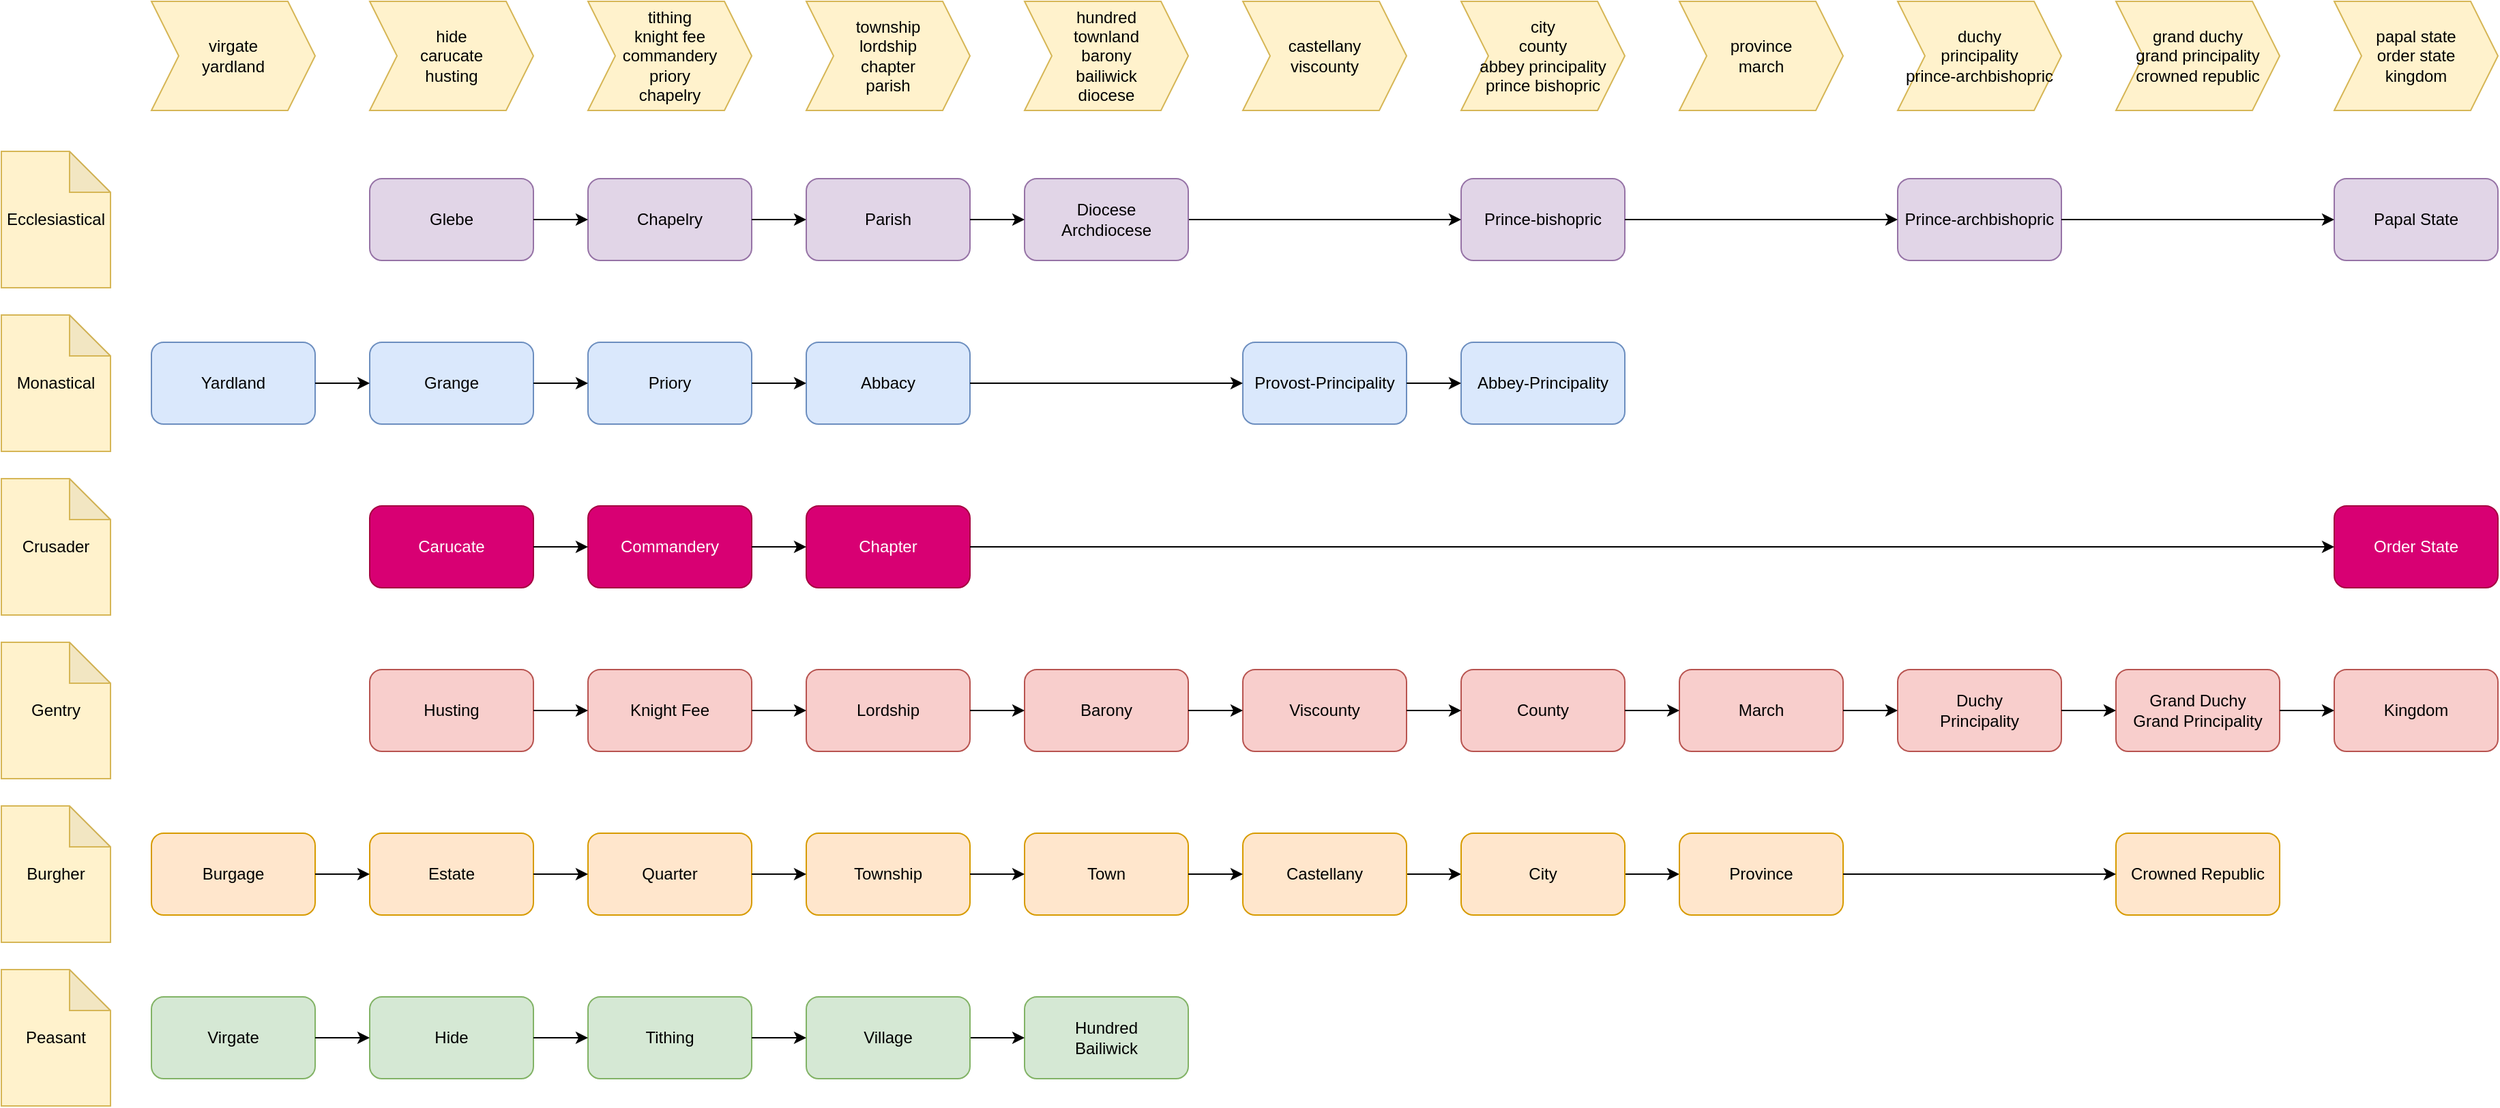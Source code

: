 <mxfile version="12.4.2" type="device" pages="1"><diagram id="oUC5sVRlhHt67cUjNg0d" name="Page-1"><mxGraphModel dx="2012" dy="705" grid="1" gridSize="10" guides="1" tooltips="1" connect="1" arrows="1" fold="1" page="1" pageScale="1" pageWidth="827" pageHeight="1169" math="0" shadow="0"><root><mxCell id="0"/><mxCell id="1" parent="0"/><mxCell id="XpIqxPZyijkrvfF9CIBb-1" value="&lt;div&gt;hide&lt;/div&gt;&lt;div&gt;carucate&lt;/div&gt;&lt;div&gt;husting&lt;br&gt;&lt;/div&gt;" style="shape=step;perimeter=stepPerimeter;whiteSpace=wrap;html=1;fixedSize=1;fillColor=#fff2cc;strokeColor=#d6b656;" parent="1" vertex="1"><mxGeometry x="200" y="160" width="120" height="80" as="geometry"/></mxCell><mxCell id="XpIqxPZyijkrvfF9CIBb-2" value="&lt;div&gt;tithing&lt;/div&gt;&lt;div&gt;knight fee&lt;/div&gt;&lt;div&gt;commandery&lt;/div&gt;&lt;div&gt;priory&lt;/div&gt;&lt;div&gt;chapelry&lt;br&gt;&lt;/div&gt;" style="shape=step;perimeter=stepPerimeter;whiteSpace=wrap;html=1;fixedSize=1;fillColor=#fff2cc;strokeColor=#d6b656;" parent="1" vertex="1"><mxGeometry x="360" y="160" width="120" height="80" as="geometry"/></mxCell><mxCell id="XpIqxPZyijkrvfF9CIBb-3" value="&lt;div&gt;township&lt;/div&gt;&lt;div&gt;lordship&lt;/div&gt;&lt;div&gt;chapter&lt;/div&gt;&lt;div&gt;parish&lt;br&gt;&lt;/div&gt;" style="shape=step;perimeter=stepPerimeter;whiteSpace=wrap;html=1;fixedSize=1;fillColor=#fff2cc;strokeColor=#d6b656;" parent="1" vertex="1"><mxGeometry x="520" y="160" width="120" height="80" as="geometry"/></mxCell><mxCell id="XpIqxPZyijkrvfF9CIBb-4" value="&lt;div&gt;hundred&lt;/div&gt;&lt;div&gt;townland&lt;/div&gt;&lt;div&gt;barony&lt;/div&gt;&lt;div&gt;bailiwick&lt;/div&gt;&lt;div&gt;diocese&lt;/div&gt;" style="shape=step;perimeter=stepPerimeter;whiteSpace=wrap;html=1;fixedSize=1;fillColor=#fff2cc;strokeColor=#d6b656;" parent="1" vertex="1"><mxGeometry x="680" y="160" width="120" height="80" as="geometry"/></mxCell><mxCell id="XpIqxPZyijkrvfF9CIBb-5" value="&lt;div&gt;castellany&lt;/div&gt;&lt;div&gt;viscounty&lt;br&gt;&lt;/div&gt;" style="shape=step;perimeter=stepPerimeter;whiteSpace=wrap;html=1;fixedSize=1;fillColor=#fff2cc;strokeColor=#d6b656;" parent="1" vertex="1"><mxGeometry x="840" y="160" width="120" height="80" as="geometry"/></mxCell><mxCell id="XpIqxPZyijkrvfF9CIBb-6" value="&lt;div&gt;city&lt;/div&gt;&lt;div&gt;county&lt;/div&gt;&lt;div&gt;abbey principality&lt;/div&gt;&lt;div&gt;prince bishopric&lt;br&gt;&lt;/div&gt;" style="shape=step;perimeter=stepPerimeter;whiteSpace=wrap;html=1;fixedSize=1;fillColor=#fff2cc;strokeColor=#d6b656;" parent="1" vertex="1"><mxGeometry x="1000" y="160" width="120" height="80" as="geometry"/></mxCell><mxCell id="XpIqxPZyijkrvfF9CIBb-7" value="&lt;div&gt;province&lt;/div&gt;&lt;div&gt;march&lt;br&gt;&lt;/div&gt;" style="shape=step;perimeter=stepPerimeter;whiteSpace=wrap;html=1;fixedSize=1;fillColor=#fff2cc;strokeColor=#d6b656;" parent="1" vertex="1"><mxGeometry x="1160" y="160" width="120" height="80" as="geometry"/></mxCell><mxCell id="XpIqxPZyijkrvfF9CIBb-8" value="&lt;div&gt;duchy&lt;/div&gt;&lt;div&gt;principality&lt;/div&gt;&lt;div&gt;prince-archbishopric&lt;br&gt;&lt;/div&gt;" style="shape=step;perimeter=stepPerimeter;whiteSpace=wrap;html=1;fixedSize=1;fillColor=#fff2cc;strokeColor=#d6b656;" parent="1" vertex="1"><mxGeometry x="1320" y="160" width="120" height="80" as="geometry"/></mxCell><mxCell id="XpIqxPZyijkrvfF9CIBb-9" value="&lt;div&gt;grand duchy&lt;/div&gt;&lt;div&gt;grand principality&lt;/div&gt;&lt;div&gt;crowned republic&lt;br&gt;&lt;/div&gt;" style="shape=step;perimeter=stepPerimeter;whiteSpace=wrap;html=1;fixedSize=1;fillColor=#fff2cc;strokeColor=#d6b656;" parent="1" vertex="1"><mxGeometry x="1480" y="160" width="120" height="80" as="geometry"/></mxCell><mxCell id="XpIqxPZyijkrvfF9CIBb-10" value="&lt;div&gt;papal state&lt;/div&gt;&lt;div&gt;order state&lt;/div&gt;&lt;div&gt;kingdom&lt;br&gt;&lt;/div&gt;" style="shape=step;perimeter=stepPerimeter;whiteSpace=wrap;html=1;fixedSize=1;fillColor=#fff2cc;strokeColor=#d6b656;" parent="1" vertex="1"><mxGeometry x="1640" y="160" width="120" height="80" as="geometry"/></mxCell><mxCell id="XpIqxPZyijkrvfF9CIBb-11" value="&lt;div&gt;virgate&lt;/div&gt;&lt;div&gt;yardland&lt;/div&gt;" style="shape=step;perimeter=stepPerimeter;whiteSpace=wrap;html=1;fixedSize=1;fillColor=#fff2cc;strokeColor=#d6b656;" parent="1" vertex="1"><mxGeometry x="40" y="160" width="120" height="80" as="geometry"/></mxCell><mxCell id="XpIqxPZyijkrvfF9CIBb-12" value="Glebe" style="rounded=1;whiteSpace=wrap;html=1;fillColor=#e1d5e7;strokeColor=#9673a6;" parent="1" vertex="1"><mxGeometry x="200" y="290" width="120" height="60" as="geometry"/></mxCell><mxCell id="XpIqxPZyijkrvfF9CIBb-13" value="Chapelry" style="rounded=1;whiteSpace=wrap;html=1;fillColor=#e1d5e7;strokeColor=#9673a6;" parent="1" vertex="1"><mxGeometry x="360" y="290" width="120" height="60" as="geometry"/></mxCell><mxCell id="XpIqxPZyijkrvfF9CIBb-14" value="" style="endArrow=classic;html=1;entryX=0;entryY=0.5;entryDx=0;entryDy=0;exitX=1;exitY=0.5;exitDx=0;exitDy=0;" parent="1" source="XpIqxPZyijkrvfF9CIBb-12" target="XpIqxPZyijkrvfF9CIBb-13" edge="1"><mxGeometry width="50" height="50" relative="1" as="geometry"><mxPoint x="320" y="400" as="sourcePoint"/><mxPoint x="360" y="400" as="targetPoint"/></mxGeometry></mxCell><mxCell id="XpIqxPZyijkrvfF9CIBb-15" value="Parish" style="rounded=1;whiteSpace=wrap;html=1;fillColor=#e1d5e7;strokeColor=#9673a6;" parent="1" vertex="1"><mxGeometry x="520" y="290" width="120" height="60" as="geometry"/></mxCell><mxCell id="XpIqxPZyijkrvfF9CIBb-18" value="Prince-bishopric" style="rounded=1;whiteSpace=wrap;html=1;fillColor=#e1d5e7;strokeColor=#9673a6;" parent="1" vertex="1"><mxGeometry x="1000" y="290" width="120" height="60" as="geometry"/></mxCell><mxCell id="XpIqxPZyijkrvfF9CIBb-19" value="Prince-archbishopric" style="rounded=1;whiteSpace=wrap;html=1;fillColor=#e1d5e7;strokeColor=#9673a6;" parent="1" vertex="1"><mxGeometry x="1320" y="290" width="120" height="60" as="geometry"/></mxCell><mxCell id="XpIqxPZyijkrvfF9CIBb-20" value="Papal State" style="rounded=1;whiteSpace=wrap;html=1;fillColor=#e1d5e7;strokeColor=#9673a6;" parent="1" vertex="1"><mxGeometry x="1640" y="290" width="120" height="60" as="geometry"/></mxCell><mxCell id="XpIqxPZyijkrvfF9CIBb-21" value="Grange" style="rounded=1;whiteSpace=wrap;html=1;fillColor=#dae8fc;strokeColor=#6c8ebf;" parent="1" vertex="1"><mxGeometry x="200" y="410" width="120" height="60" as="geometry"/></mxCell><mxCell id="XpIqxPZyijkrvfF9CIBb-22" value="Priory" style="rounded=1;whiteSpace=wrap;html=1;fillColor=#dae8fc;strokeColor=#6c8ebf;" parent="1" vertex="1"><mxGeometry x="360" y="410" width="120" height="60" as="geometry"/></mxCell><mxCell id="XpIqxPZyijkrvfF9CIBb-23" value="Abbacy" style="rounded=1;whiteSpace=wrap;html=1;fillColor=#dae8fc;strokeColor=#6c8ebf;" parent="1" vertex="1"><mxGeometry x="520" y="410" width="120" height="60" as="geometry"/></mxCell><mxCell id="XpIqxPZyijkrvfF9CIBb-24" value="Provost-Principality" style="rounded=1;whiteSpace=wrap;html=1;fillColor=#dae8fc;strokeColor=#6c8ebf;" parent="1" vertex="1"><mxGeometry x="840" y="410" width="120" height="60" as="geometry"/></mxCell><mxCell id="XpIqxPZyijkrvfF9CIBb-25" value="Abbey-Principality" style="rounded=1;whiteSpace=wrap;html=1;fillColor=#dae8fc;strokeColor=#6c8ebf;" parent="1" vertex="1"><mxGeometry x="1000" y="410" width="120" height="60" as="geometry"/></mxCell><mxCell id="XpIqxPZyijkrvfF9CIBb-27" value="Commandery" style="rounded=1;whiteSpace=wrap;html=1;fillColor=#d80073;strokeColor=#A50040;fontColor=#ffffff;" parent="1" vertex="1"><mxGeometry x="360" y="530" width="120" height="60" as="geometry"/></mxCell><mxCell id="XpIqxPZyijkrvfF9CIBb-29" value="Chapter" style="rounded=1;whiteSpace=wrap;html=1;fillColor=#d80073;strokeColor=#A50040;fontColor=#ffffff;" parent="1" vertex="1"><mxGeometry x="520" y="530" width="120" height="60" as="geometry"/></mxCell><mxCell id="XpIqxPZyijkrvfF9CIBb-32" value="Order State" style="rounded=1;whiteSpace=wrap;html=1;fillColor=#d80073;strokeColor=#A50040;fontColor=#ffffff;" parent="1" vertex="1"><mxGeometry x="1640" y="530" width="120" height="60" as="geometry"/></mxCell><mxCell id="XpIqxPZyijkrvfF9CIBb-33" value="" style="endArrow=classic;html=1;entryX=0;entryY=0.5;entryDx=0;entryDy=0;" parent="1" source="XpIqxPZyijkrvfF9CIBb-19" target="XpIqxPZyijkrvfF9CIBb-20" edge="1"><mxGeometry width="50" height="50" relative="1" as="geometry"><mxPoint x="1050" y="660" as="sourcePoint"/><mxPoint x="1100" y="610" as="targetPoint"/></mxGeometry></mxCell><mxCell id="XpIqxPZyijkrvfF9CIBb-34" value="" style="endArrow=classic;html=1;entryX=0;entryY=0.5;entryDx=0;entryDy=0;exitX=1;exitY=0.5;exitDx=0;exitDy=0;" parent="1" source="XpIqxPZyijkrvfF9CIBb-18" target="XpIqxPZyijkrvfF9CIBb-19" edge="1"><mxGeometry width="50" height="50" relative="1" as="geometry"><mxPoint x="1170" y="250" as="sourcePoint"/><mxPoint x="1370" y="250" as="targetPoint"/></mxGeometry></mxCell><mxCell id="XpIqxPZyijkrvfF9CIBb-36" value="" style="endArrow=classic;html=1;entryX=0;entryY=0.5;entryDx=0;entryDy=0;exitX=1;exitY=0.5;exitDx=0;exitDy=0;" parent="1" source="XpIqxPZyijkrvfF9CIBb-13" target="XpIqxPZyijkrvfF9CIBb-15" edge="1"><mxGeometry width="50" height="50" relative="1" as="geometry"><mxPoint x="460" y="270" as="sourcePoint"/><mxPoint x="500" y="270" as="targetPoint"/></mxGeometry></mxCell><mxCell id="XpIqxPZyijkrvfF9CIBb-38" value="" style="endArrow=classic;html=1;entryX=0;entryY=0.5;entryDx=0;entryDy=0;exitX=1;exitY=0.5;exitDx=0;exitDy=0;" parent="1" source="XpIqxPZyijkrvfF9CIBb-21" target="XpIqxPZyijkrvfF9CIBb-22" edge="1"><mxGeometry width="50" height="50" relative="1" as="geometry"><mxPoint x="480" y="370" as="sourcePoint"/><mxPoint x="520" y="370" as="targetPoint"/></mxGeometry></mxCell><mxCell id="XpIqxPZyijkrvfF9CIBb-39" value="" style="endArrow=classic;html=1;entryX=0;entryY=0.5;entryDx=0;entryDy=0;exitX=1;exitY=0.5;exitDx=0;exitDy=0;" parent="1" source="XpIqxPZyijkrvfF9CIBb-22" target="XpIqxPZyijkrvfF9CIBb-23" edge="1"><mxGeometry width="50" height="50" relative="1" as="geometry"><mxPoint x="500" y="370" as="sourcePoint"/><mxPoint x="540" y="370" as="targetPoint"/></mxGeometry></mxCell><mxCell id="XpIqxPZyijkrvfF9CIBb-40" value="" style="endArrow=classic;html=1;entryX=0;entryY=0.5;entryDx=0;entryDy=0;exitX=1;exitY=0.5;exitDx=0;exitDy=0;" parent="1" source="XpIqxPZyijkrvfF9CIBb-23" target="XpIqxPZyijkrvfF9CIBb-24" edge="1"><mxGeometry width="50" height="50" relative="1" as="geometry"><mxPoint x="710" y="390" as="sourcePoint"/><mxPoint x="750" y="390" as="targetPoint"/></mxGeometry></mxCell><mxCell id="XpIqxPZyijkrvfF9CIBb-41" value="" style="endArrow=classic;html=1;entryX=0;entryY=0.5;entryDx=0;entryDy=0;exitX=1;exitY=0.5;exitDx=0;exitDy=0;" parent="1" source="XpIqxPZyijkrvfF9CIBb-24" target="XpIqxPZyijkrvfF9CIBb-25" edge="1"><mxGeometry width="50" height="50" relative="1" as="geometry"><mxPoint x="850" y="370" as="sourcePoint"/><mxPoint x="890" y="370" as="targetPoint"/></mxGeometry></mxCell><mxCell id="XpIqxPZyijkrvfF9CIBb-44" value="" style="endArrow=classic;html=1;entryX=0;entryY=0.5;entryDx=0;entryDy=0;exitX=1;exitY=0.5;exitDx=0;exitDy=0;" parent="1" source="XpIqxPZyijkrvfF9CIBb-27" target="XpIqxPZyijkrvfF9CIBb-29" edge="1"><mxGeometry width="50" height="50" relative="1" as="geometry"><mxPoint x="640" y="560" as="sourcePoint"/><mxPoint x="730" y="490" as="targetPoint"/></mxGeometry></mxCell><mxCell id="XpIqxPZyijkrvfF9CIBb-47" value="" style="endArrow=classic;html=1;entryX=0;entryY=0.5;entryDx=0;entryDy=0;exitX=1;exitY=0.5;exitDx=0;exitDy=0;" parent="1" source="XpIqxPZyijkrvfF9CIBb-29" target="XpIqxPZyijkrvfF9CIBb-32" edge="1"><mxGeometry width="50" height="50" relative="1" as="geometry"><mxPoint x="1440" y="560" as="sourcePoint"/><mxPoint x="1340" y="440" as="targetPoint"/></mxGeometry></mxCell><mxCell id="XpIqxPZyijkrvfF9CIBb-50" value="Husting" style="rounded=1;whiteSpace=wrap;html=1;fillColor=#f8cecc;strokeColor=#b85450;" parent="1" vertex="1"><mxGeometry x="200" y="650" width="120" height="60" as="geometry"/></mxCell><mxCell id="XpIqxPZyijkrvfF9CIBb-51" value="Knight Fee" style="rounded=1;whiteSpace=wrap;html=1;fillColor=#f8cecc;strokeColor=#b85450;" parent="1" vertex="1"><mxGeometry x="360" y="650" width="120" height="60" as="geometry"/></mxCell><mxCell id="XpIqxPZyijkrvfF9CIBb-52" value="Lordship" style="rounded=1;whiteSpace=wrap;html=1;fillColor=#f8cecc;strokeColor=#b85450;" parent="1" vertex="1"><mxGeometry x="520" y="650" width="120" height="60" as="geometry"/></mxCell><mxCell id="XpIqxPZyijkrvfF9CIBb-53" value="Barony" style="rounded=1;whiteSpace=wrap;html=1;fillColor=#f8cecc;strokeColor=#b85450;" parent="1" vertex="1"><mxGeometry x="680" y="650" width="120" height="60" as="geometry"/></mxCell><mxCell id="XpIqxPZyijkrvfF9CIBb-54" value="Viscounty" style="rounded=1;whiteSpace=wrap;html=1;fillColor=#f8cecc;strokeColor=#b85450;" parent="1" vertex="1"><mxGeometry x="840" y="650" width="120" height="60" as="geometry"/></mxCell><mxCell id="XpIqxPZyijkrvfF9CIBb-55" value="County" style="rounded=1;whiteSpace=wrap;html=1;fillColor=#f8cecc;strokeColor=#b85450;" parent="1" vertex="1"><mxGeometry x="1000" y="650" width="120" height="60" as="geometry"/></mxCell><mxCell id="XpIqxPZyijkrvfF9CIBb-56" value="March" style="rounded=1;whiteSpace=wrap;html=1;fillColor=#f8cecc;strokeColor=#b85450;" parent="1" vertex="1"><mxGeometry x="1160" y="650" width="120" height="60" as="geometry"/></mxCell><mxCell id="XpIqxPZyijkrvfF9CIBb-57" value="&lt;div&gt;Duchy&lt;/div&gt;&lt;div&gt;Principality&lt;/div&gt;" style="rounded=1;whiteSpace=wrap;html=1;fillColor=#f8cecc;strokeColor=#b85450;" parent="1" vertex="1"><mxGeometry x="1320" y="650" width="120" height="60" as="geometry"/></mxCell><mxCell id="XpIqxPZyijkrvfF9CIBb-58" value="&lt;div&gt;Grand Duchy&lt;/div&gt;&lt;div&gt;Grand Principality&lt;/div&gt;" style="rounded=1;whiteSpace=wrap;html=1;fillColor=#f8cecc;strokeColor=#b85450;" parent="1" vertex="1"><mxGeometry x="1480" y="650" width="120" height="60" as="geometry"/></mxCell><mxCell id="XpIqxPZyijkrvfF9CIBb-59" value="Kingdom" style="rounded=1;whiteSpace=wrap;html=1;fillColor=#f8cecc;strokeColor=#b85450;" parent="1" vertex="1"><mxGeometry x="1640" y="650" width="120" height="60" as="geometry"/></mxCell><mxCell id="XpIqxPZyijkrvfF9CIBb-60" value="" style="endArrow=classic;html=1;entryX=0;entryY=0.5;entryDx=0;entryDy=0;exitX=1;exitY=0.5;exitDx=0;exitDy=0;" parent="1" source="XpIqxPZyijkrvfF9CIBb-58" target="XpIqxPZyijkrvfF9CIBb-59" edge="1"><mxGeometry width="50" height="50" relative="1" as="geometry"><mxPoint x="1780" y="460" as="sourcePoint"/><mxPoint x="1820" y="460" as="targetPoint"/></mxGeometry></mxCell><mxCell id="XpIqxPZyijkrvfF9CIBb-61" value="" style="endArrow=classic;html=1;entryX=0;entryY=0.5;entryDx=0;entryDy=0;exitX=1;exitY=0.5;exitDx=0;exitDy=0;" parent="1" source="XpIqxPZyijkrvfF9CIBb-57" target="XpIqxPZyijkrvfF9CIBb-58" edge="1"><mxGeometry width="50" height="50" relative="1" as="geometry"><mxPoint x="1680" y="500" as="sourcePoint"/><mxPoint x="1720" y="500" as="targetPoint"/></mxGeometry></mxCell><mxCell id="XpIqxPZyijkrvfF9CIBb-62" value="" style="endArrow=classic;html=1;entryX=0;entryY=0.5;entryDx=0;entryDy=0;exitX=1;exitY=0.5;exitDx=0;exitDy=0;" parent="1" source="XpIqxPZyijkrvfF9CIBb-56" target="XpIqxPZyijkrvfF9CIBb-57" edge="1"><mxGeometry width="50" height="50" relative="1" as="geometry"><mxPoint x="1260" y="460" as="sourcePoint"/><mxPoint x="1300" y="460" as="targetPoint"/></mxGeometry></mxCell><mxCell id="XpIqxPZyijkrvfF9CIBb-63" value="" style="endArrow=classic;html=1;entryX=0;entryY=0.5;entryDx=0;entryDy=0;exitX=1;exitY=0.5;exitDx=0;exitDy=0;" parent="1" source="XpIqxPZyijkrvfF9CIBb-55" target="XpIqxPZyijkrvfF9CIBb-56" edge="1"><mxGeometry width="50" height="50" relative="1" as="geometry"><mxPoint x="1210" y="590" as="sourcePoint"/><mxPoint x="1250" y="590" as="targetPoint"/></mxGeometry></mxCell><mxCell id="XpIqxPZyijkrvfF9CIBb-64" value="" style="endArrow=classic;html=1;entryX=0;entryY=0.5;entryDx=0;entryDy=0;exitX=1;exitY=0.5;exitDx=0;exitDy=0;" parent="1" source="XpIqxPZyijkrvfF9CIBb-54" target="XpIqxPZyijkrvfF9CIBb-55" edge="1"><mxGeometry width="50" height="50" relative="1" as="geometry"><mxPoint x="770" y="600" as="sourcePoint"/><mxPoint x="810" y="600" as="targetPoint"/></mxGeometry></mxCell><mxCell id="XpIqxPZyijkrvfF9CIBb-65" value="" style="endArrow=classic;html=1;entryX=0;entryY=0.5;entryDx=0;entryDy=0;exitX=1;exitY=0.5;exitDx=0;exitDy=0;" parent="1" source="XpIqxPZyijkrvfF9CIBb-53" target="XpIqxPZyijkrvfF9CIBb-54" edge="1"><mxGeometry width="50" height="50" relative="1" as="geometry"><mxPoint x="720" y="590" as="sourcePoint"/><mxPoint x="760" y="590" as="targetPoint"/></mxGeometry></mxCell><mxCell id="XpIqxPZyijkrvfF9CIBb-66" value="" style="endArrow=classic;html=1;entryX=0;entryY=0.5;entryDx=0;entryDy=0;exitX=1;exitY=0.5;exitDx=0;exitDy=0;" parent="1" source="XpIqxPZyijkrvfF9CIBb-52" target="XpIqxPZyijkrvfF9CIBb-53" edge="1"><mxGeometry width="50" height="50" relative="1" as="geometry"><mxPoint x="700" y="590" as="sourcePoint"/><mxPoint x="740" y="590" as="targetPoint"/></mxGeometry></mxCell><mxCell id="XpIqxPZyijkrvfF9CIBb-67" value="" style="endArrow=classic;html=1;entryX=0;entryY=0.5;entryDx=0;entryDy=0;exitX=1;exitY=0.5;exitDx=0;exitDy=0;" parent="1" source="XpIqxPZyijkrvfF9CIBb-51" target="XpIqxPZyijkrvfF9CIBb-52" edge="1"><mxGeometry width="50" height="50" relative="1" as="geometry"><mxPoint x="700" y="590" as="sourcePoint"/><mxPoint x="740" y="590" as="targetPoint"/></mxGeometry></mxCell><mxCell id="XpIqxPZyijkrvfF9CIBb-68" value="" style="endArrow=classic;html=1;entryX=0;entryY=0.5;entryDx=0;entryDy=0;exitX=1;exitY=0.5;exitDx=0;exitDy=0;" parent="1" source="XpIqxPZyijkrvfF9CIBb-50" target="XpIqxPZyijkrvfF9CIBb-51" edge="1"><mxGeometry width="50" height="50" relative="1" as="geometry"><mxPoint x="370" y="620" as="sourcePoint"/><mxPoint x="410" y="620" as="targetPoint"/></mxGeometry></mxCell><mxCell id="XpIqxPZyijkrvfF9CIBb-76" value="Quarter" style="rounded=1;whiteSpace=wrap;html=1;fillColor=#ffe6cc;strokeColor=#d79b00;" parent="1" vertex="1"><mxGeometry x="360" y="770" width="120" height="60" as="geometry"/></mxCell><mxCell id="XpIqxPZyijkrvfF9CIBb-77" value="Township" style="rounded=1;whiteSpace=wrap;html=1;fillColor=#ffe6cc;strokeColor=#d79b00;" parent="1" vertex="1"><mxGeometry x="520" y="770" width="120" height="60" as="geometry"/></mxCell><mxCell id="XpIqxPZyijkrvfF9CIBb-78" value="Estate" style="rounded=1;whiteSpace=wrap;html=1;fillColor=#ffe6cc;strokeColor=#d79b00;" parent="1" vertex="1"><mxGeometry x="200" y="770" width="120" height="60" as="geometry"/></mxCell><mxCell id="XpIqxPZyijkrvfF9CIBb-79" value="" style="endArrow=classic;html=1;entryX=0;entryY=0.5;entryDx=0;entryDy=0;exitX=1;exitY=0.5;exitDx=0;exitDy=0;" parent="1" source="XpIqxPZyijkrvfF9CIBb-113" target="XpIqxPZyijkrvfF9CIBb-112" edge="1"><mxGeometry width="50" height="50" relative="1" as="geometry"><mxPoint x="1170" y="960" as="sourcePoint"/><mxPoint x="1320" y="920" as="targetPoint"/></mxGeometry></mxCell><mxCell id="XpIqxPZyijkrvfF9CIBb-80" value="" style="endArrow=classic;html=1;entryX=0;entryY=0.5;entryDx=0;entryDy=0;exitX=1;exitY=0.5;exitDx=0;exitDy=0;" parent="1" source="gLQocWJVuUFNU74AyNde-28" target="XpIqxPZyijkrvfF9CIBb-113" edge="1"><mxGeometry width="50" height="50" relative="1" as="geometry"><mxPoint x="1000" y="930" as="sourcePoint"/><mxPoint x="680" y="920" as="targetPoint"/></mxGeometry></mxCell><mxCell id="XpIqxPZyijkrvfF9CIBb-81" value="" style="endArrow=classic;html=1;entryX=0;entryY=0.5;entryDx=0;entryDy=0;exitX=1;exitY=0.5;exitDx=0;exitDy=0;" parent="1" source="XpIqxPZyijkrvfF9CIBb-76" target="XpIqxPZyijkrvfF9CIBb-77" edge="1"><mxGeometry width="50" height="50" relative="1" as="geometry"><mxPoint x="110" y="870" as="sourcePoint"/><mxPoint x="150" y="870" as="targetPoint"/></mxGeometry></mxCell><mxCell id="XpIqxPZyijkrvfF9CIBb-82" value="" style="endArrow=classic;html=1;entryX=0;entryY=0.5;entryDx=0;entryDy=0;exitX=1;exitY=0.5;exitDx=0;exitDy=0;" parent="1" source="XpIqxPZyijkrvfF9CIBb-78" target="XpIqxPZyijkrvfF9CIBb-76" edge="1"><mxGeometry width="50" height="50" relative="1" as="geometry"><mxPoint x="70" y="850" as="sourcePoint"/><mxPoint x="110" y="850" as="targetPoint"/></mxGeometry></mxCell><mxCell id="XpIqxPZyijkrvfF9CIBb-83" value="Hide" style="rounded=1;whiteSpace=wrap;html=1;fillColor=#d5e8d4;strokeColor=#82b366;" parent="1" vertex="1"><mxGeometry x="200" y="890" width="120" height="60" as="geometry"/></mxCell><mxCell id="XpIqxPZyijkrvfF9CIBb-84" value="&lt;div&gt;Tithing&lt;/div&gt;" style="rounded=1;whiteSpace=wrap;html=1;fillColor=#d5e8d4;strokeColor=#82b366;" parent="1" vertex="1"><mxGeometry x="360" y="890" width="120" height="60" as="geometry"/></mxCell><mxCell id="XpIqxPZyijkrvfF9CIBb-86" value="Hundred&lt;br&gt;Bailiwick" style="rounded=1;whiteSpace=wrap;html=1;fillColor=#d5e8d4;strokeColor=#82b366;" parent="1" vertex="1"><mxGeometry x="680" y="890" width="120" height="60" as="geometry"/></mxCell><mxCell id="XpIqxPZyijkrvfF9CIBb-89" value="" style="endArrow=classic;html=1;entryX=0;entryY=0.5;entryDx=0;entryDy=0;exitX=1;exitY=0.5;exitDx=0;exitDy=0;" parent="1" source="gLQocWJVuUFNU74AyNde-24" target="XpIqxPZyijkrvfF9CIBb-86" edge="1"><mxGeometry width="50" height="50" relative="1" as="geometry"><mxPoint x="650" y="1000" as="sourcePoint"/><mxPoint x="880" y="1100" as="targetPoint"/></mxGeometry></mxCell><mxCell id="XpIqxPZyijkrvfF9CIBb-91" value="" style="endArrow=classic;html=1;entryX=0;entryY=0.5;entryDx=0;entryDy=0;exitX=1;exitY=0.5;exitDx=0;exitDy=0;" parent="1" source="XpIqxPZyijkrvfF9CIBb-83" target="XpIqxPZyijkrvfF9CIBb-84" edge="1"><mxGeometry width="50" height="50" relative="1" as="geometry"><mxPoint x="340" y="1140" as="sourcePoint"/><mxPoint x="380" y="1140" as="targetPoint"/></mxGeometry></mxCell><mxCell id="XpIqxPZyijkrvfF9CIBb-110" value="Monastical" style="shape=note;whiteSpace=wrap;html=1;backgroundOutline=1;darkOpacity=0.05;fillColor=#fff2cc;strokeColor=#d6b656;" parent="1" vertex="1"><mxGeometry x="-70" y="390" width="80" height="100" as="geometry"/></mxCell><mxCell id="XpIqxPZyijkrvfF9CIBb-111" value="Ecclesiastical" style="shape=note;whiteSpace=wrap;html=1;backgroundOutline=1;darkOpacity=0.05;fillColor=#fff2cc;strokeColor=#d6b656;" parent="1" vertex="1"><mxGeometry x="-70" y="270" width="80" height="100" as="geometry"/></mxCell><mxCell id="XpIqxPZyijkrvfF9CIBb-112" value="Province" style="rounded=1;whiteSpace=wrap;html=1;fillColor=#ffe6cc;strokeColor=#d79b00;" parent="1" vertex="1"><mxGeometry x="1160" y="770" width="120" height="60" as="geometry"/></mxCell><mxCell id="XpIqxPZyijkrvfF9CIBb-113" value="City" style="rounded=1;whiteSpace=wrap;html=1;fillColor=#ffe6cc;strokeColor=#d79b00;" parent="1" vertex="1"><mxGeometry x="1000" y="770" width="120" height="60" as="geometry"/></mxCell><mxCell id="gLQocWJVuUFNU74AyNde-2" value="Gentry" style="shape=note;whiteSpace=wrap;html=1;backgroundOutline=1;darkOpacity=0.05;fillColor=#fff2cc;strokeColor=#d6b656;" vertex="1" parent="1"><mxGeometry x="-70" y="630" width="80" height="100" as="geometry"/></mxCell><mxCell id="gLQocWJVuUFNU74AyNde-3" value="Peasant" style="shape=note;whiteSpace=wrap;html=1;backgroundOutline=1;darkOpacity=0.05;fillColor=#fff2cc;strokeColor=#d6b656;" vertex="1" parent="1"><mxGeometry x="-70" y="870" width="80" height="100" as="geometry"/></mxCell><mxCell id="gLQocWJVuUFNU74AyNde-7" value="" style="endArrow=classic;html=1;entryX=0;entryY=0.5;entryDx=0;entryDy=0;exitX=1;exitY=0.5;exitDx=0;exitDy=0;" edge="1" parent="1" source="gLQocWJVuUFNU74AyNde-12" target="XpIqxPZyijkrvfF9CIBb-18"><mxGeometry width="50" height="50" relative="1" as="geometry"><mxPoint x="880" y="340" as="sourcePoint"/><mxPoint x="1250" y="390" as="targetPoint"/></mxGeometry></mxCell><mxCell id="gLQocWJVuUFNU74AyNde-10" value="Crowned Republic" style="rounded=1;whiteSpace=wrap;html=1;fillColor=#ffe6cc;strokeColor=#d79b00;" vertex="1" parent="1"><mxGeometry x="1480" y="770" width="120" height="60" as="geometry"/></mxCell><mxCell id="gLQocWJVuUFNU74AyNde-11" value="" style="endArrow=classic;html=1;entryX=0;entryY=0.5;entryDx=0;entryDy=0;exitX=1;exitY=0.5;exitDx=0;exitDy=0;" edge="1" parent="1" source="XpIqxPZyijkrvfF9CIBb-112" target="gLQocWJVuUFNU74AyNde-10"><mxGeometry width="50" height="50" relative="1" as="geometry"><mxPoint x="1460" y="770" as="sourcePoint"/><mxPoint x="1500" y="770" as="targetPoint"/></mxGeometry></mxCell><mxCell id="gLQocWJVuUFNU74AyNde-12" value="Diocese&lt;br&gt;Archdiocese" style="rounded=1;whiteSpace=wrap;html=1;fillColor=#e1d5e7;strokeColor=#9673a6;" vertex="1" parent="1"><mxGeometry x="680" y="290" width="120" height="60" as="geometry"/></mxCell><mxCell id="gLQocWJVuUFNU74AyNde-13" value="" style="endArrow=classic;html=1;entryX=0;entryY=0.5;entryDx=0;entryDy=0;exitX=1;exitY=0.5;exitDx=0;exitDy=0;" edge="1" parent="1" source="XpIqxPZyijkrvfF9CIBb-15" target="gLQocWJVuUFNU74AyNde-12"><mxGeometry width="50" height="50" relative="1" as="geometry"><mxPoint x="650" y="260" as="sourcePoint"/><mxPoint x="690" y="260" as="targetPoint"/></mxGeometry></mxCell><mxCell id="gLQocWJVuUFNU74AyNde-14" value="Crusader" style="shape=note;whiteSpace=wrap;html=1;backgroundOutline=1;darkOpacity=0.05;fillColor=#fff2cc;strokeColor=#d6b656;" vertex="1" parent="1"><mxGeometry x="-70" y="510" width="80" height="100" as="geometry"/></mxCell><mxCell id="gLQocWJVuUFNU74AyNde-15" value="Burgher" style="shape=note;whiteSpace=wrap;html=1;backgroundOutline=1;darkOpacity=0.05;fillColor=#fff2cc;strokeColor=#d6b656;" vertex="1" parent="1"><mxGeometry x="-70" y="750" width="80" height="100" as="geometry"/></mxCell><mxCell id="gLQocWJVuUFNU74AyNde-16" value="Burgage" style="rounded=1;whiteSpace=wrap;html=1;fillColor=#ffe6cc;strokeColor=#d79b00;" vertex="1" parent="1"><mxGeometry x="40" y="770" width="120" height="60" as="geometry"/></mxCell><mxCell id="gLQocWJVuUFNU74AyNde-17" value="Virgate" style="rounded=1;whiteSpace=wrap;html=1;fillColor=#d5e8d4;strokeColor=#82b366;" vertex="1" parent="1"><mxGeometry x="40" y="890" width="120" height="60" as="geometry"/></mxCell><mxCell id="gLQocWJVuUFNU74AyNde-18" value="" style="endArrow=classic;html=1;entryX=0;entryY=0.5;entryDx=0;entryDy=0;exitX=1;exitY=0.5;exitDx=0;exitDy=0;" edge="1" parent="1" source="gLQocWJVuUFNU74AyNde-16" target="XpIqxPZyijkrvfF9CIBb-78"><mxGeometry width="50" height="50" relative="1" as="geometry"><mxPoint x="120" y="620" as="sourcePoint"/><mxPoint x="160" y="620" as="targetPoint"/></mxGeometry></mxCell><mxCell id="gLQocWJVuUFNU74AyNde-19" value="" style="endArrow=classic;html=1;entryX=0;entryY=0.5;entryDx=0;entryDy=0;exitX=1;exitY=0.5;exitDx=0;exitDy=0;" edge="1" parent="1" source="gLQocWJVuUFNU74AyNde-17" target="XpIqxPZyijkrvfF9CIBb-83"><mxGeometry width="50" height="50" relative="1" as="geometry"><mxPoint x="130" y="670" as="sourcePoint"/><mxPoint x="170" y="670" as="targetPoint"/></mxGeometry></mxCell><mxCell id="gLQocWJVuUFNU74AyNde-20" value="Yardland" style="rounded=1;whiteSpace=wrap;html=1;fillColor=#dae8fc;strokeColor=#6c8ebf;" vertex="1" parent="1"><mxGeometry x="40" y="410" width="120" height="60" as="geometry"/></mxCell><mxCell id="gLQocWJVuUFNU74AyNde-21" value="" style="endArrow=classic;html=1;entryX=0;entryY=0.5;entryDx=0;entryDy=0;exitX=1;exitY=0.5;exitDx=0;exitDy=0;" edge="1" parent="1" source="gLQocWJVuUFNU74AyNde-20" target="XpIqxPZyijkrvfF9CIBb-21"><mxGeometry width="50" height="50" relative="1" as="geometry"><mxPoint x="120" y="530" as="sourcePoint"/><mxPoint x="160" y="530" as="targetPoint"/></mxGeometry></mxCell><mxCell id="gLQocWJVuUFNU74AyNde-22" value="Town" style="rounded=1;whiteSpace=wrap;html=1;fillColor=#ffe6cc;strokeColor=#d79b00;" vertex="1" parent="1"><mxGeometry x="680" y="770" width="120" height="60" as="geometry"/></mxCell><mxCell id="gLQocWJVuUFNU74AyNde-23" value="" style="endArrow=classic;html=1;entryX=0;entryY=0.5;entryDx=0;entryDy=0;exitX=1;exitY=0.5;exitDx=0;exitDy=0;" edge="1" parent="1" source="XpIqxPZyijkrvfF9CIBb-77" target="gLQocWJVuUFNU74AyNde-22"><mxGeometry width="50" height="50" relative="1" as="geometry"><mxPoint x="920" y="890" as="sourcePoint"/><mxPoint x="1120" y="890" as="targetPoint"/></mxGeometry></mxCell><mxCell id="gLQocWJVuUFNU74AyNde-24" value="&lt;div&gt;Village&lt;/div&gt;" style="rounded=1;whiteSpace=wrap;html=1;fillColor=#d5e8d4;strokeColor=#82b366;" vertex="1" parent="1"><mxGeometry x="520" y="890" width="120" height="60" as="geometry"/></mxCell><mxCell id="gLQocWJVuUFNU74AyNde-25" value="" style="endArrow=classic;html=1;entryX=0;entryY=0.5;entryDx=0;entryDy=0;exitX=1;exitY=0.5;exitDx=0;exitDy=0;" edge="1" parent="1" source="XpIqxPZyijkrvfF9CIBb-84" target="gLQocWJVuUFNU74AyNde-24"><mxGeometry width="50" height="50" relative="1" as="geometry"><mxPoint x="500" y="1000" as="sourcePoint"/><mxPoint x="540" y="1000" as="targetPoint"/></mxGeometry></mxCell><mxCell id="gLQocWJVuUFNU74AyNde-26" value="Carucate" style="rounded=1;whiteSpace=wrap;html=1;fillColor=#d80073;strokeColor=#A50040;fontColor=#ffffff;" vertex="1" parent="1"><mxGeometry x="200" y="530" width="120" height="60" as="geometry"/></mxCell><mxCell id="gLQocWJVuUFNU74AyNde-27" value="" style="endArrow=classic;html=1;entryX=0;entryY=0.5;entryDx=0;entryDy=0;exitX=1;exitY=0.5;exitDx=0;exitDy=0;" edge="1" parent="1" source="gLQocWJVuUFNU74AyNde-26" target="XpIqxPZyijkrvfF9CIBb-27"><mxGeometry width="50" height="50" relative="1" as="geometry"><mxPoint x="100" y="570" as="sourcePoint"/><mxPoint x="140" y="570" as="targetPoint"/></mxGeometry></mxCell><mxCell id="gLQocWJVuUFNU74AyNde-28" value="Castellany" style="rounded=1;whiteSpace=wrap;html=1;fillColor=#ffe6cc;strokeColor=#d79b00;" vertex="1" parent="1"><mxGeometry x="840" y="770" width="120" height="60" as="geometry"/></mxCell><mxCell id="gLQocWJVuUFNU74AyNde-29" value="" style="endArrow=classic;html=1;entryX=0;entryY=0.5;entryDx=0;entryDy=0;exitX=1;exitY=0.5;exitDx=0;exitDy=0;" edge="1" parent="1" source="gLQocWJVuUFNU74AyNde-22" target="gLQocWJVuUFNU74AyNde-28"><mxGeometry width="50" height="50" relative="1" as="geometry"><mxPoint x="910" y="900" as="sourcePoint"/><mxPoint x="950" y="900" as="targetPoint"/></mxGeometry></mxCell></root></mxGraphModel></diagram></mxfile>